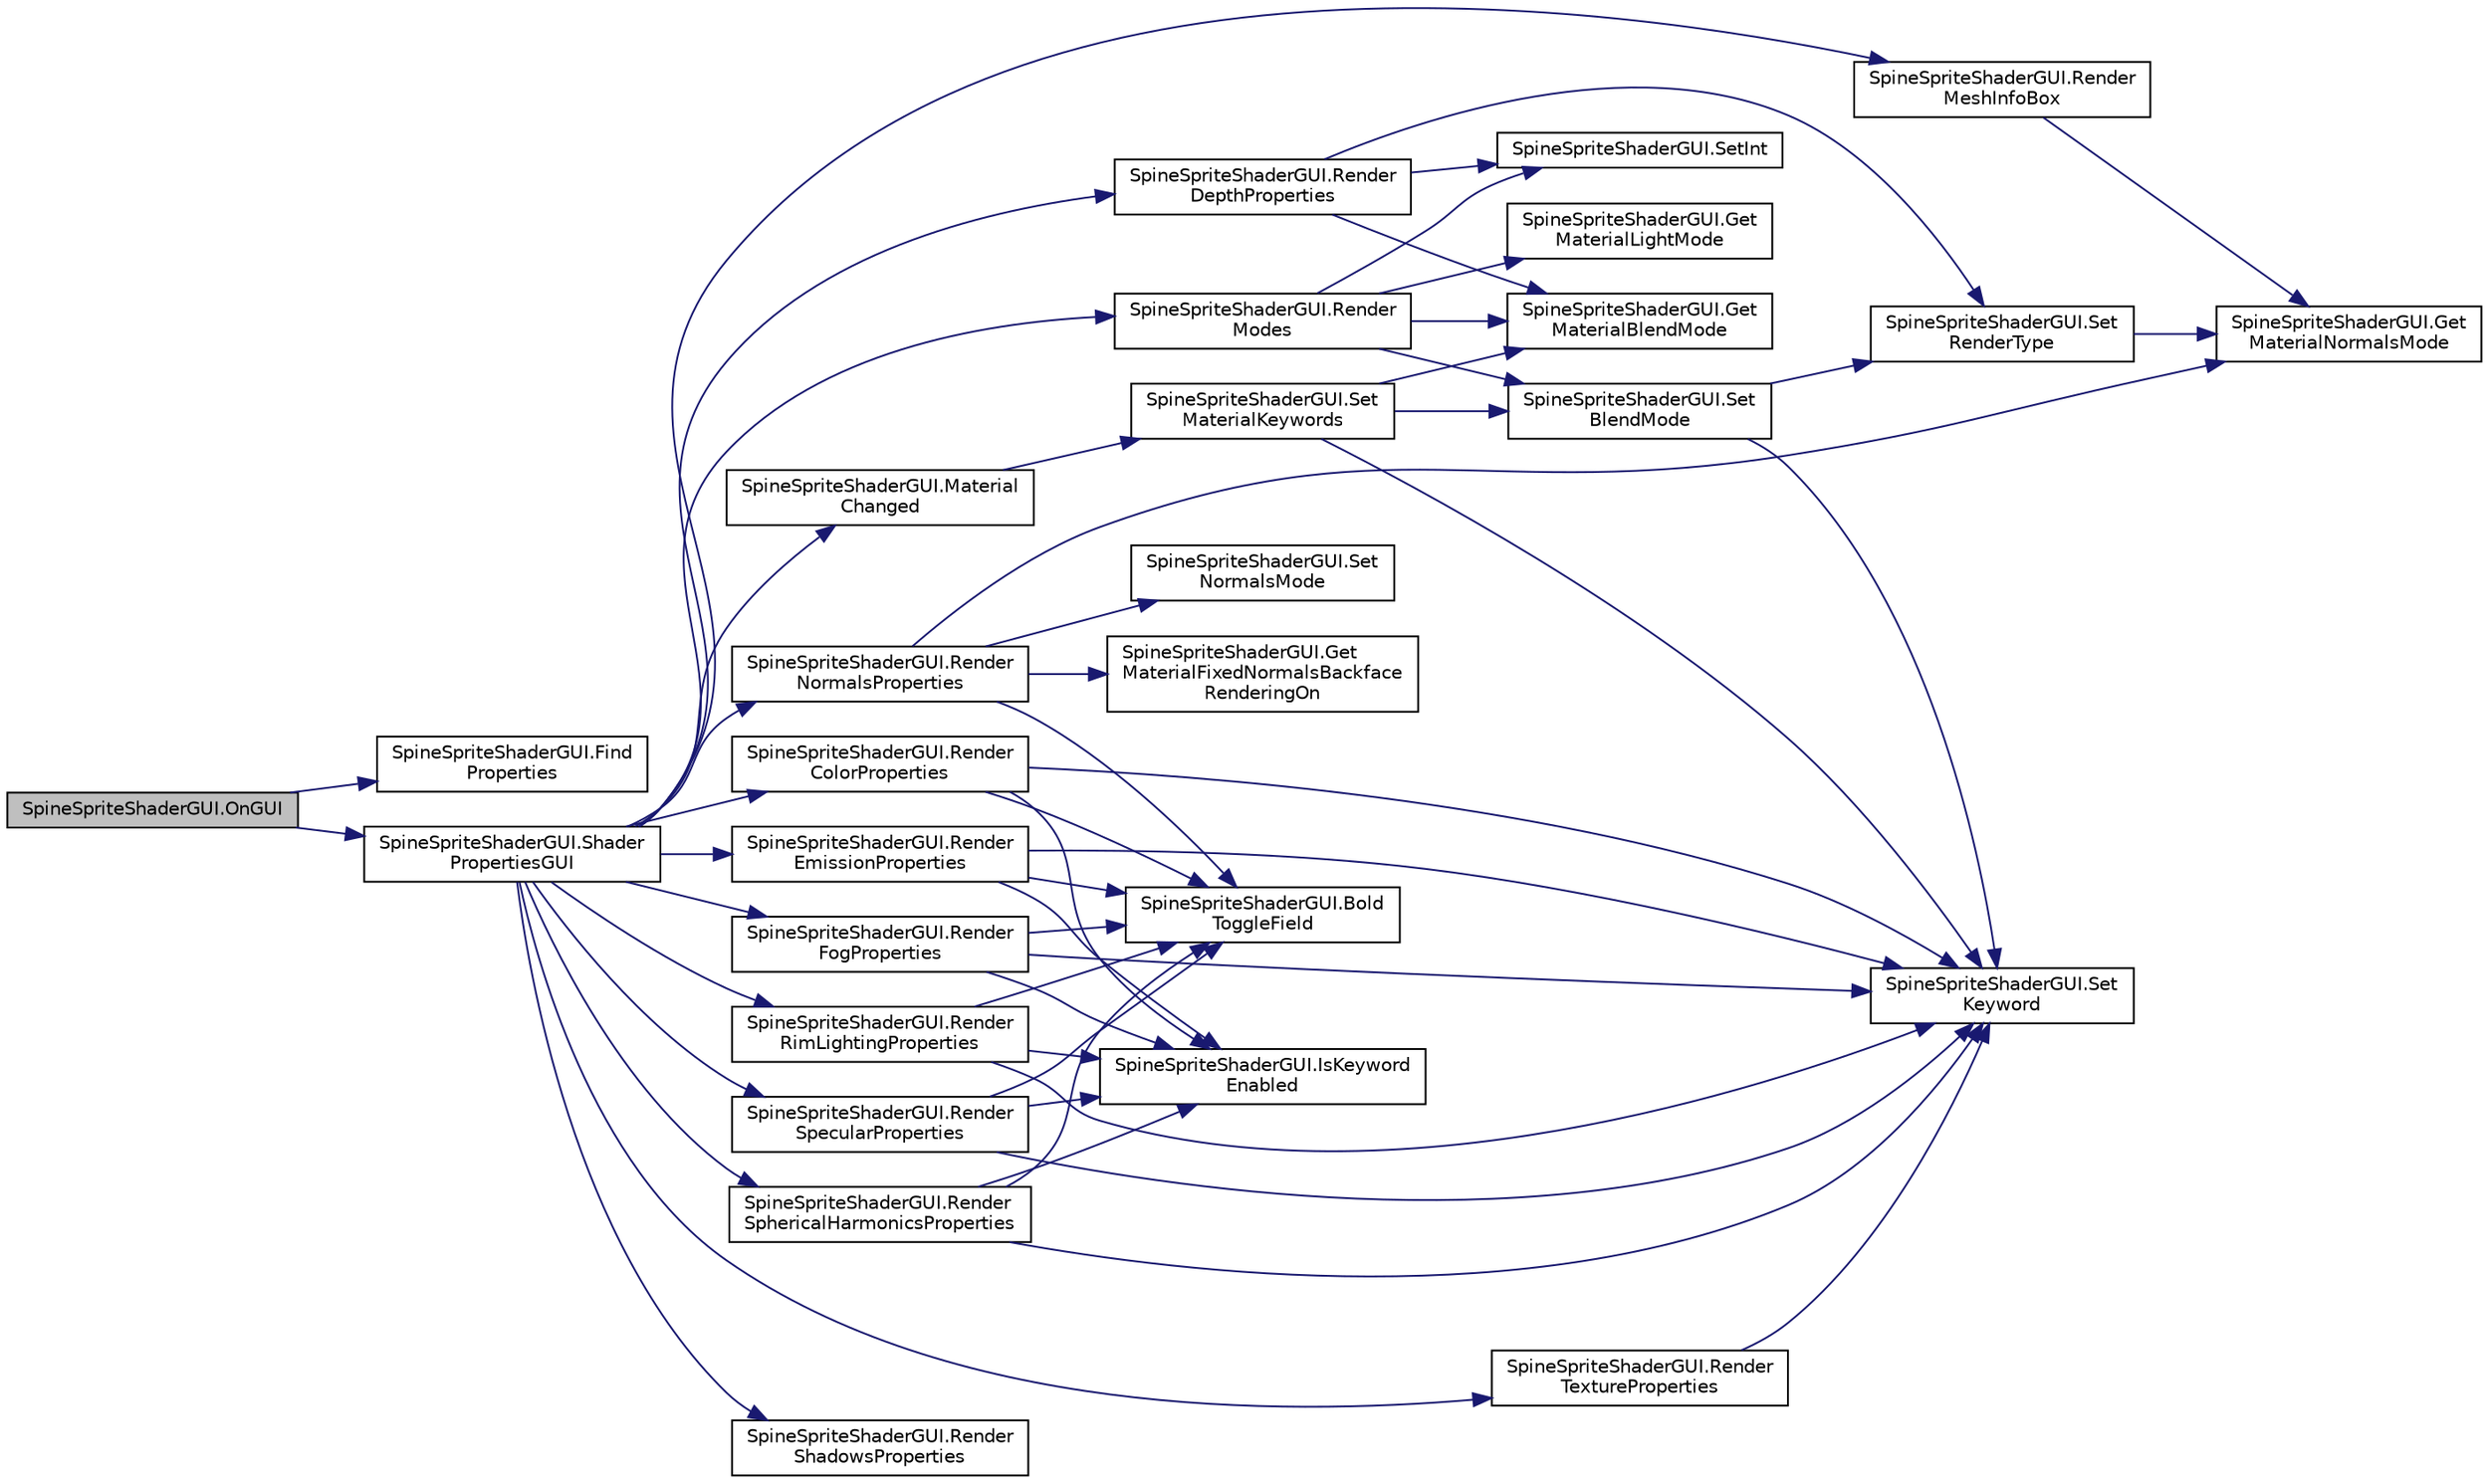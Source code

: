 digraph "SpineSpriteShaderGUI.OnGUI"
{
 // LATEX_PDF_SIZE
  edge [fontname="Helvetica",fontsize="10",labelfontname="Helvetica",labelfontsize="10"];
  node [fontname="Helvetica",fontsize="10",shape=record];
  rankdir="LR";
  Node1 [label="SpineSpriteShaderGUI.OnGUI",height=0.2,width=0.4,color="black", fillcolor="grey75", style="filled", fontcolor="black",tooltip=" "];
  Node1 -> Node2 [color="midnightblue",fontsize="10",style="solid",fontname="Helvetica"];
  Node2 [label="SpineSpriteShaderGUI.Find\lProperties",height=0.2,width=0.4,color="black", fillcolor="white", style="filled",URL="$class_spine_sprite_shader_g_u_i.html#ac477a3c9775d7d20c1ede404e300dc06",tooltip=" "];
  Node1 -> Node3 [color="midnightblue",fontsize="10",style="solid",fontname="Helvetica"];
  Node3 [label="SpineSpriteShaderGUI.Shader\lPropertiesGUI",height=0.2,width=0.4,color="black", fillcolor="white", style="filled",URL="$class_spine_sprite_shader_g_u_i.html#a1088235c84c163a78b1f71fd3327e179",tooltip=" "];
  Node3 -> Node4 [color="midnightblue",fontsize="10",style="solid",fontname="Helvetica"];
  Node4 [label="SpineSpriteShaderGUI.Material\lChanged",height=0.2,width=0.4,color="black", fillcolor="white", style="filled",URL="$class_spine_sprite_shader_g_u_i.html#a462da0f64fc27d12de7734539605045c",tooltip=" "];
  Node4 -> Node5 [color="midnightblue",fontsize="10",style="solid",fontname="Helvetica"];
  Node5 [label="SpineSpriteShaderGUI.Set\lMaterialKeywords",height=0.2,width=0.4,color="black", fillcolor="white", style="filled",URL="$class_spine_sprite_shader_g_u_i.html#aa6a2258be20d2d5f250955067280db1f",tooltip=" "];
  Node5 -> Node6 [color="midnightblue",fontsize="10",style="solid",fontname="Helvetica"];
  Node6 [label="SpineSpriteShaderGUI.Get\lMaterialBlendMode",height=0.2,width=0.4,color="black", fillcolor="white", style="filled",URL="$class_spine_sprite_shader_g_u_i.html#a9107b00e05e0ba62ab1d4f649de39d34",tooltip=" "];
  Node5 -> Node7 [color="midnightblue",fontsize="10",style="solid",fontname="Helvetica"];
  Node7 [label="SpineSpriteShaderGUI.Set\lBlendMode",height=0.2,width=0.4,color="black", fillcolor="white", style="filled",URL="$class_spine_sprite_shader_g_u_i.html#aa55a772059b600393ee0aeb23dc1a27e",tooltip=" "];
  Node7 -> Node8 [color="midnightblue",fontsize="10",style="solid",fontname="Helvetica"];
  Node8 [label="SpineSpriteShaderGUI.Set\lKeyword",height=0.2,width=0.4,color="black", fillcolor="white", style="filled",URL="$class_spine_sprite_shader_g_u_i.html#a7e1134ea713042bb1685316583c03066",tooltip=" "];
  Node7 -> Node9 [color="midnightblue",fontsize="10",style="solid",fontname="Helvetica"];
  Node9 [label="SpineSpriteShaderGUI.Set\lRenderType",height=0.2,width=0.4,color="black", fillcolor="white", style="filled",URL="$class_spine_sprite_shader_g_u_i.html#ab283961cc7f713c4d397be4319875a7e",tooltip=" "];
  Node9 -> Node10 [color="midnightblue",fontsize="10",style="solid",fontname="Helvetica"];
  Node10 [label="SpineSpriteShaderGUI.Get\lMaterialNormalsMode",height=0.2,width=0.4,color="black", fillcolor="white", style="filled",URL="$class_spine_sprite_shader_g_u_i.html#a10b72720427bc52c9ff2e2d75cd45caf",tooltip=" "];
  Node5 -> Node8 [color="midnightblue",fontsize="10",style="solid",fontname="Helvetica"];
  Node3 -> Node11 [color="midnightblue",fontsize="10",style="solid",fontname="Helvetica"];
  Node11 [label="SpineSpriteShaderGUI.Render\lColorProperties",height=0.2,width=0.4,color="black", fillcolor="white", style="filled",URL="$class_spine_sprite_shader_g_u_i.html#afeb43e04966607b54f3da106978d0dd4",tooltip=" "];
  Node11 -> Node12 [color="midnightblue",fontsize="10",style="solid",fontname="Helvetica"];
  Node12 [label="SpineSpriteShaderGUI.Bold\lToggleField",height=0.2,width=0.4,color="black", fillcolor="white", style="filled",URL="$class_spine_sprite_shader_g_u_i.html#a849d7653125945ba37315a3b036121db",tooltip=" "];
  Node11 -> Node13 [color="midnightblue",fontsize="10",style="solid",fontname="Helvetica"];
  Node13 [label="SpineSpriteShaderGUI.IsKeyword\lEnabled",height=0.2,width=0.4,color="black", fillcolor="white", style="filled",URL="$class_spine_sprite_shader_g_u_i.html#a5b461cb09acd0100fcf9b7ae8780720e",tooltip=" "];
  Node11 -> Node8 [color="midnightblue",fontsize="10",style="solid",fontname="Helvetica"];
  Node3 -> Node14 [color="midnightblue",fontsize="10",style="solid",fontname="Helvetica"];
  Node14 [label="SpineSpriteShaderGUI.Render\lDepthProperties",height=0.2,width=0.4,color="black", fillcolor="white", style="filled",URL="$class_spine_sprite_shader_g_u_i.html#ada506846144a9b660bbbb52692b52eba",tooltip=" "];
  Node14 -> Node6 [color="midnightblue",fontsize="10",style="solid",fontname="Helvetica"];
  Node14 -> Node15 [color="midnightblue",fontsize="10",style="solid",fontname="Helvetica"];
  Node15 [label="SpineSpriteShaderGUI.SetInt",height=0.2,width=0.4,color="black", fillcolor="white", style="filled",URL="$class_spine_sprite_shader_g_u_i.html#a7e7f31741e08ebe5e16837488b9bc94f",tooltip=" "];
  Node14 -> Node9 [color="midnightblue",fontsize="10",style="solid",fontname="Helvetica"];
  Node3 -> Node16 [color="midnightblue",fontsize="10",style="solid",fontname="Helvetica"];
  Node16 [label="SpineSpriteShaderGUI.Render\lEmissionProperties",height=0.2,width=0.4,color="black", fillcolor="white", style="filled",URL="$class_spine_sprite_shader_g_u_i.html#a2a5acb4698e0364afe0e717cb508b2ae",tooltip=" "];
  Node16 -> Node12 [color="midnightblue",fontsize="10",style="solid",fontname="Helvetica"];
  Node16 -> Node13 [color="midnightblue",fontsize="10",style="solid",fontname="Helvetica"];
  Node16 -> Node8 [color="midnightblue",fontsize="10",style="solid",fontname="Helvetica"];
  Node3 -> Node17 [color="midnightblue",fontsize="10",style="solid",fontname="Helvetica"];
  Node17 [label="SpineSpriteShaderGUI.Render\lFogProperties",height=0.2,width=0.4,color="black", fillcolor="white", style="filled",URL="$class_spine_sprite_shader_g_u_i.html#a45cf5a934e93aaa51dde2fb0e5beb0ea",tooltip=" "];
  Node17 -> Node12 [color="midnightblue",fontsize="10",style="solid",fontname="Helvetica"];
  Node17 -> Node13 [color="midnightblue",fontsize="10",style="solid",fontname="Helvetica"];
  Node17 -> Node8 [color="midnightblue",fontsize="10",style="solid",fontname="Helvetica"];
  Node3 -> Node18 [color="midnightblue",fontsize="10",style="solid",fontname="Helvetica"];
  Node18 [label="SpineSpriteShaderGUI.Render\lMeshInfoBox",height=0.2,width=0.4,color="black", fillcolor="white", style="filled",URL="$class_spine_sprite_shader_g_u_i.html#aca105413ffa4d82e2a84f4348f15bd5c",tooltip=" "];
  Node18 -> Node10 [color="midnightblue",fontsize="10",style="solid",fontname="Helvetica"];
  Node3 -> Node19 [color="midnightblue",fontsize="10",style="solid",fontname="Helvetica"];
  Node19 [label="SpineSpriteShaderGUI.Render\lModes",height=0.2,width=0.4,color="black", fillcolor="white", style="filled",URL="$class_spine_sprite_shader_g_u_i.html#a99deda42205ebd0acbe7a4f42ca3acf4",tooltip=" "];
  Node19 -> Node6 [color="midnightblue",fontsize="10",style="solid",fontname="Helvetica"];
  Node19 -> Node20 [color="midnightblue",fontsize="10",style="solid",fontname="Helvetica"];
  Node20 [label="SpineSpriteShaderGUI.Get\lMaterialLightMode",height=0.2,width=0.4,color="black", fillcolor="white", style="filled",URL="$class_spine_sprite_shader_g_u_i.html#a40d089c48fe9eb5ebbda210847e0dfb9",tooltip=" "];
  Node19 -> Node7 [color="midnightblue",fontsize="10",style="solid",fontname="Helvetica"];
  Node19 -> Node15 [color="midnightblue",fontsize="10",style="solid",fontname="Helvetica"];
  Node3 -> Node21 [color="midnightblue",fontsize="10",style="solid",fontname="Helvetica"];
  Node21 [label="SpineSpriteShaderGUI.Render\lNormalsProperties",height=0.2,width=0.4,color="black", fillcolor="white", style="filled",URL="$class_spine_sprite_shader_g_u_i.html#a52b58f54348fa17dff04bead7ff91ef7",tooltip=" "];
  Node21 -> Node12 [color="midnightblue",fontsize="10",style="solid",fontname="Helvetica"];
  Node21 -> Node22 [color="midnightblue",fontsize="10",style="solid",fontname="Helvetica"];
  Node22 [label="SpineSpriteShaderGUI.Get\lMaterialFixedNormalsBackface\lRenderingOn",height=0.2,width=0.4,color="black", fillcolor="white", style="filled",URL="$class_spine_sprite_shader_g_u_i.html#a253bd2f25bfcc7edac331930e05d2259",tooltip=" "];
  Node21 -> Node10 [color="midnightblue",fontsize="10",style="solid",fontname="Helvetica"];
  Node21 -> Node23 [color="midnightblue",fontsize="10",style="solid",fontname="Helvetica"];
  Node23 [label="SpineSpriteShaderGUI.Set\lNormalsMode",height=0.2,width=0.4,color="black", fillcolor="white", style="filled",URL="$class_spine_sprite_shader_g_u_i.html#a707186ab969a50ab44a7d42fba9ff0ed",tooltip=" "];
  Node3 -> Node24 [color="midnightblue",fontsize="10",style="solid",fontname="Helvetica"];
  Node24 [label="SpineSpriteShaderGUI.Render\lRimLightingProperties",height=0.2,width=0.4,color="black", fillcolor="white", style="filled",URL="$class_spine_sprite_shader_g_u_i.html#a26f44bed6e38203aeba9c9cf3e2a0f2f",tooltip=" "];
  Node24 -> Node12 [color="midnightblue",fontsize="10",style="solid",fontname="Helvetica"];
  Node24 -> Node13 [color="midnightblue",fontsize="10",style="solid",fontname="Helvetica"];
  Node24 -> Node8 [color="midnightblue",fontsize="10",style="solid",fontname="Helvetica"];
  Node3 -> Node25 [color="midnightblue",fontsize="10",style="solid",fontname="Helvetica"];
  Node25 [label="SpineSpriteShaderGUI.Render\lShadowsProperties",height=0.2,width=0.4,color="black", fillcolor="white", style="filled",URL="$class_spine_sprite_shader_g_u_i.html#a82bfe9ea46179bf184529d8f44b015f1",tooltip=" "];
  Node3 -> Node26 [color="midnightblue",fontsize="10",style="solid",fontname="Helvetica"];
  Node26 [label="SpineSpriteShaderGUI.Render\lSpecularProperties",height=0.2,width=0.4,color="black", fillcolor="white", style="filled",URL="$class_spine_sprite_shader_g_u_i.html#a83637450d1a228540559c54a51fe7901",tooltip=" "];
  Node26 -> Node12 [color="midnightblue",fontsize="10",style="solid",fontname="Helvetica"];
  Node26 -> Node13 [color="midnightblue",fontsize="10",style="solid",fontname="Helvetica"];
  Node26 -> Node8 [color="midnightblue",fontsize="10",style="solid",fontname="Helvetica"];
  Node3 -> Node27 [color="midnightblue",fontsize="10",style="solid",fontname="Helvetica"];
  Node27 [label="SpineSpriteShaderGUI.Render\lSphericalHarmonicsProperties",height=0.2,width=0.4,color="black", fillcolor="white", style="filled",URL="$class_spine_sprite_shader_g_u_i.html#a435d37c72b1a996f07351c3522c1212d",tooltip=" "];
  Node27 -> Node12 [color="midnightblue",fontsize="10",style="solid",fontname="Helvetica"];
  Node27 -> Node13 [color="midnightblue",fontsize="10",style="solid",fontname="Helvetica"];
  Node27 -> Node8 [color="midnightblue",fontsize="10",style="solid",fontname="Helvetica"];
  Node3 -> Node28 [color="midnightblue",fontsize="10",style="solid",fontname="Helvetica"];
  Node28 [label="SpineSpriteShaderGUI.Render\lTextureProperties",height=0.2,width=0.4,color="black", fillcolor="white", style="filled",URL="$class_spine_sprite_shader_g_u_i.html#a473ef303f521d367894f9c1c8c1f4b8c",tooltip=" "];
  Node28 -> Node8 [color="midnightblue",fontsize="10",style="solid",fontname="Helvetica"];
}
